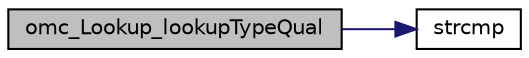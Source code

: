 digraph "omc_Lookup_lookupTypeQual"
{
  edge [fontname="Helvetica",fontsize="10",labelfontname="Helvetica",labelfontsize="10"];
  node [fontname="Helvetica",fontsize="10",shape=record];
  rankdir="LR";
  Node9492 [label="omc_Lookup_lookupTypeQual",height=0.2,width=0.4,color="black", fillcolor="grey75", style="filled", fontcolor="black"];
  Node9492 -> Node9493 [color="midnightblue",fontsize="10",style="solid",fontname="Helvetica"];
  Node9493 [label="strcmp",height=0.2,width=0.4,color="black", fillcolor="white", style="filled",URL="$db/d13/_c_vode_get_8m.html#ab022bbe018438998408fda94a327a547"];
}
